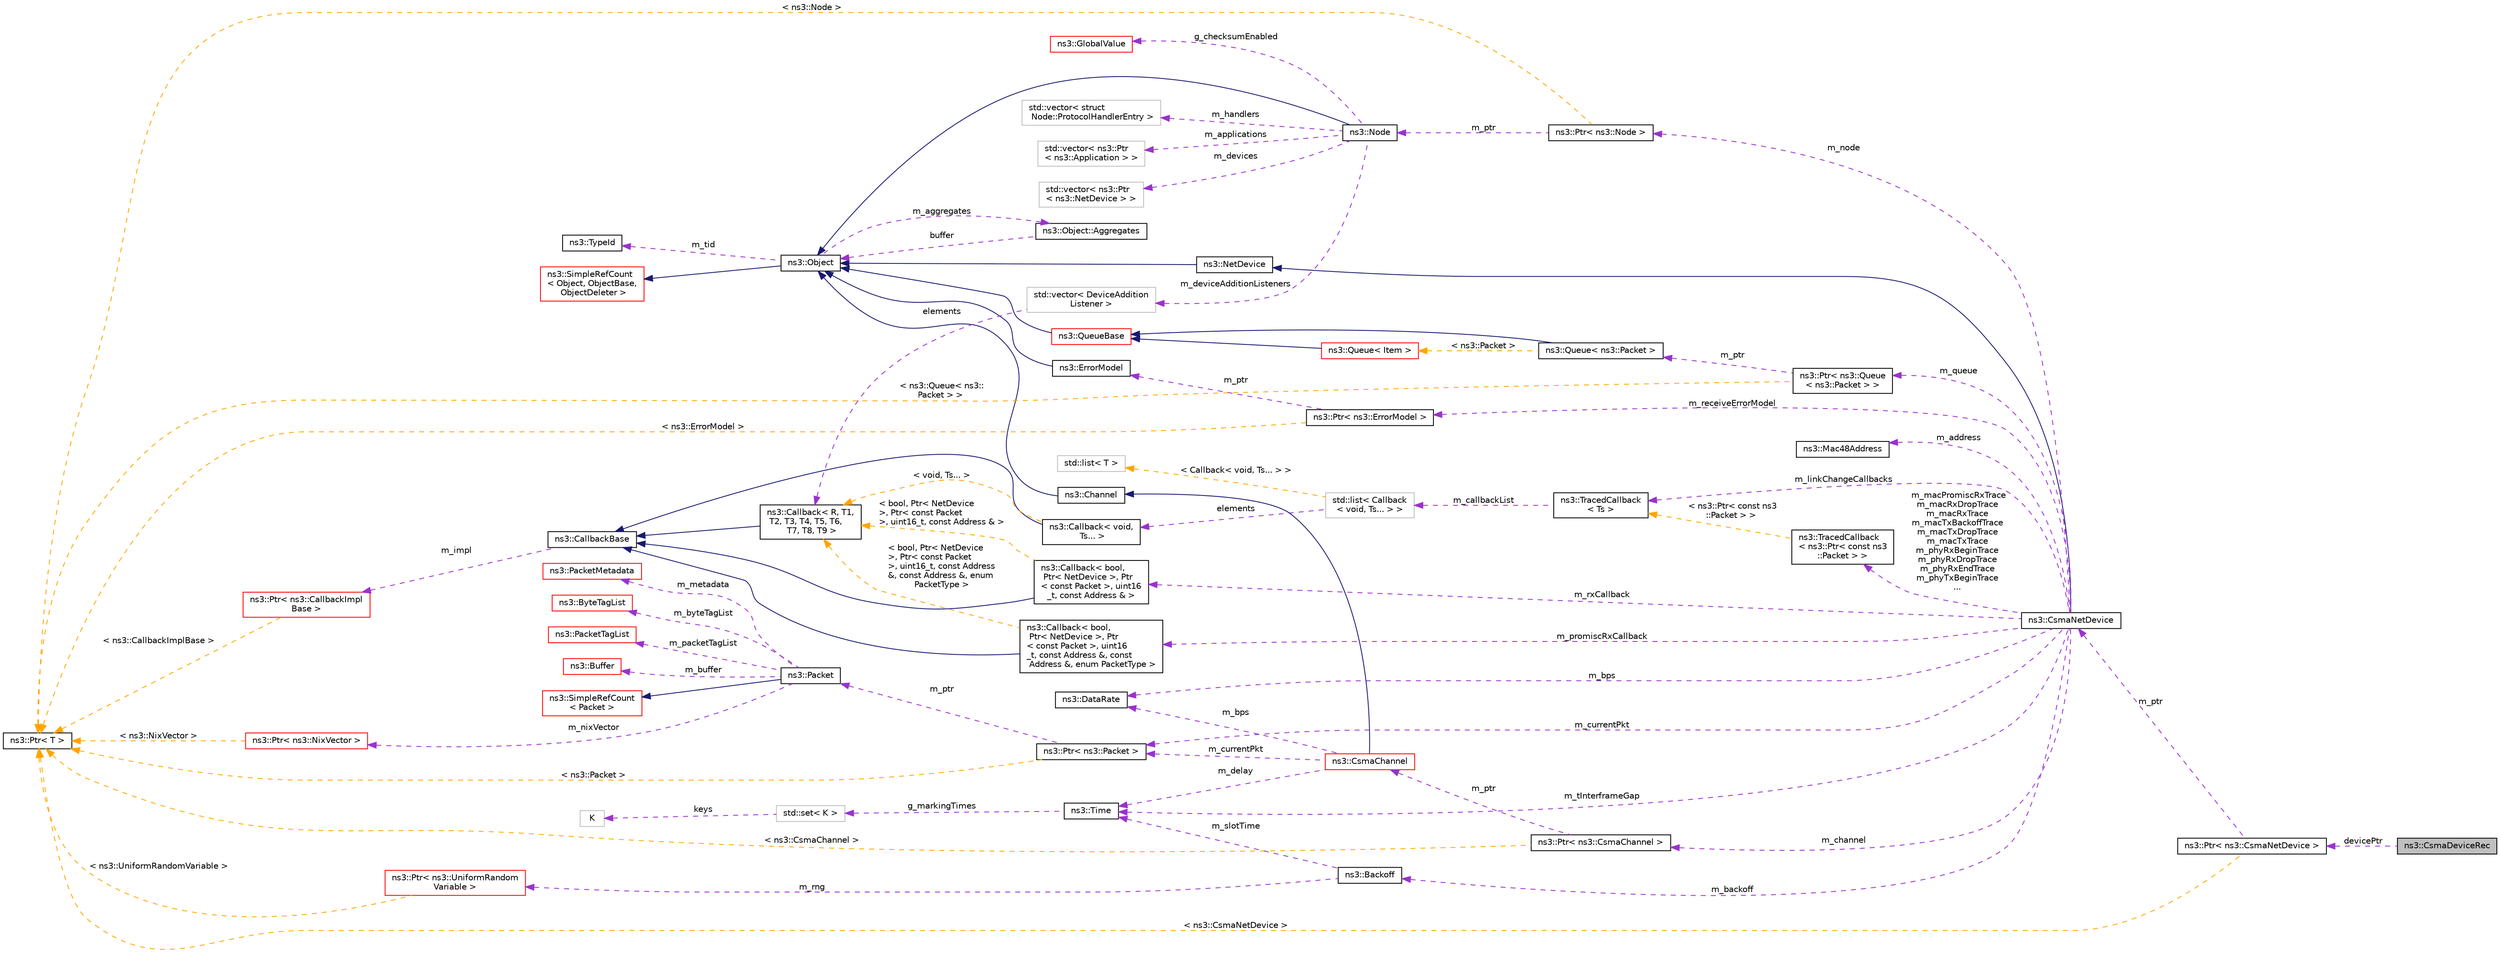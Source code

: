 digraph "ns3::CsmaDeviceRec"
{
 // LATEX_PDF_SIZE
  edge [fontname="Helvetica",fontsize="10",labelfontname="Helvetica",labelfontsize="10"];
  node [fontname="Helvetica",fontsize="10",shape=record];
  rankdir="LR";
  Node1 [label="ns3::CsmaDeviceRec",height=0.2,width=0.4,color="black", fillcolor="grey75", style="filled", fontcolor="black",tooltip="CsmaNetDevice Record."];
  Node2 -> Node1 [dir="back",color="darkorchid3",fontsize="10",style="dashed",label=" devicePtr" ,fontname="Helvetica"];
  Node2 [label="ns3::Ptr\< ns3::CsmaNetDevice \>",height=0.2,width=0.4,color="black", fillcolor="white", style="filled",URL="$classns3_1_1_ptr.html",tooltip=" "];
  Node3 -> Node2 [dir="back",color="darkorchid3",fontsize="10",style="dashed",label=" m_ptr" ,fontname="Helvetica"];
  Node3 [label="ns3::CsmaNetDevice",height=0.2,width=0.4,color="black", fillcolor="white", style="filled",URL="$classns3_1_1_csma_net_device.html",tooltip="A Device for a Csma Network Link."];
  Node4 -> Node3 [dir="back",color="midnightblue",fontsize="10",style="solid",fontname="Helvetica"];
  Node4 [label="ns3::NetDevice",height=0.2,width=0.4,color="black", fillcolor="white", style="filled",URL="$classns3_1_1_net_device.html",tooltip="Network layer to device interface."];
  Node5 -> Node4 [dir="back",color="midnightblue",fontsize="10",style="solid",fontname="Helvetica"];
  Node5 [label="ns3::Object",height=0.2,width=0.4,color="black", fillcolor="white", style="filled",URL="$classns3_1_1_object.html",tooltip="A base class which provides memory management and object aggregation."];
  Node6 -> Node5 [dir="back",color="midnightblue",fontsize="10",style="solid",fontname="Helvetica"];
  Node6 [label="ns3::SimpleRefCount\l\< Object, ObjectBase,\l ObjectDeleter \>",height=0.2,width=0.4,color="red", fillcolor="white", style="filled",URL="$classns3_1_1_simple_ref_count.html",tooltip=" "];
  Node10 -> Node5 [dir="back",color="darkorchid3",fontsize="10",style="dashed",label=" m_tid" ,fontname="Helvetica"];
  Node10 [label="ns3::TypeId",height=0.2,width=0.4,color="black", fillcolor="white", style="filled",URL="$classns3_1_1_type_id.html",tooltip="a unique identifier for an interface."];
  Node11 -> Node5 [dir="back",color="darkorchid3",fontsize="10",style="dashed",label=" m_aggregates" ,fontname="Helvetica"];
  Node11 [label="ns3::Object::Aggregates",height=0.2,width=0.4,color="black", fillcolor="white", style="filled",URL="$structns3_1_1_object_1_1_aggregates.html",tooltip="The list of Objects aggregated to this one."];
  Node5 -> Node11 [dir="back",color="darkorchid3",fontsize="10",style="dashed",label=" buffer" ,fontname="Helvetica"];
  Node12 -> Node3 [dir="back",color="darkorchid3",fontsize="10",style="dashed",label=" m_address" ,fontname="Helvetica"];
  Node12 [label="ns3::Mac48Address",height=0.2,width=0.4,color="black", fillcolor="white", style="filled",URL="$classns3_1_1_mac48_address.html",tooltip="an EUI-48 address"];
  Node13 -> Node3 [dir="back",color="darkorchid3",fontsize="10",style="dashed",label=" m_macPromiscRxTrace\nm_macRxDropTrace\nm_macRxTrace\nm_macTxBackoffTrace\nm_macTxDropTrace\nm_macTxTrace\nm_phyRxBeginTrace\nm_phyRxDropTrace\nm_phyRxEndTrace\nm_phyTxBeginTrace\n..." ,fontname="Helvetica"];
  Node13 [label="ns3::TracedCallback\l\< ns3::Ptr\< const ns3\l::Packet \> \>",height=0.2,width=0.4,color="black", fillcolor="white", style="filled",URL="$classns3_1_1_traced_callback.html",tooltip=" "];
  Node14 -> Node13 [dir="back",color="orange",fontsize="10",style="dashed",label=" \< ns3::Ptr\< const ns3\l::Packet \> \>" ,fontname="Helvetica"];
  Node14 [label="ns3::TracedCallback\l\< Ts \>",height=0.2,width=0.4,color="black", fillcolor="white", style="filled",URL="$classns3_1_1_traced_callback.html",tooltip="Forward calls to a chain of Callback."];
  Node15 -> Node14 [dir="back",color="darkorchid3",fontsize="10",style="dashed",label=" m_callbackList" ,fontname="Helvetica"];
  Node15 [label="std::list\< Callback\l\< void, Ts... \> \>",height=0.2,width=0.4,color="grey75", fillcolor="white", style="filled",tooltip=" "];
  Node16 -> Node15 [dir="back",color="darkorchid3",fontsize="10",style="dashed",label=" elements" ,fontname="Helvetica"];
  Node16 [label="ns3::Callback\< void,\l Ts... \>",height=0.2,width=0.4,color="black", fillcolor="white", style="filled",URL="$classns3_1_1_callback.html",tooltip=" "];
  Node17 -> Node16 [dir="back",color="midnightblue",fontsize="10",style="solid",fontname="Helvetica"];
  Node17 [label="ns3::CallbackBase",height=0.2,width=0.4,color="black", fillcolor="white", style="filled",URL="$classns3_1_1_callback_base.html",tooltip="Base class for Callback class."];
  Node18 -> Node17 [dir="back",color="darkorchid3",fontsize="10",style="dashed",label=" m_impl" ,fontname="Helvetica"];
  Node18 [label="ns3::Ptr\< ns3::CallbackImpl\lBase \>",height=0.2,width=0.4,color="red", fillcolor="white", style="filled",URL="$classns3_1_1_ptr.html",tooltip=" "];
  Node21 -> Node18 [dir="back",color="orange",fontsize="10",style="dashed",label=" \< ns3::CallbackImplBase \>" ,fontname="Helvetica"];
  Node21 [label="ns3::Ptr\< T \>",height=0.2,width=0.4,color="black", fillcolor="white", style="filled",URL="$classns3_1_1_ptr.html",tooltip="Smart pointer class similar to boost::intrusive_ptr."];
  Node22 -> Node16 [dir="back",color="orange",fontsize="10",style="dashed",label=" \< void, Ts... \>" ,fontname="Helvetica"];
  Node22 [label="ns3::Callback\< R, T1,\l T2, T3, T4, T5, T6,\l T7, T8, T9 \>",height=0.2,width=0.4,color="black", fillcolor="white", style="filled",URL="$classns3_1_1_callback.html",tooltip="Callback template class."];
  Node17 -> Node22 [dir="back",color="midnightblue",fontsize="10",style="solid",fontname="Helvetica"];
  Node23 -> Node15 [dir="back",color="orange",fontsize="10",style="dashed",label=" \< Callback\< void, Ts... \> \>" ,fontname="Helvetica"];
  Node23 [label="std::list\< T \>",height=0.2,width=0.4,color="grey75", fillcolor="white", style="filled",tooltip=" "];
  Node25 -> Node3 [dir="back",color="darkorchid3",fontsize="10",style="dashed",label=" m_bps" ,fontname="Helvetica"];
  Node25 [label="ns3::DataRate",height=0.2,width=0.4,color="black", fillcolor="white", style="filled",URL="$classns3_1_1_data_rate.html",tooltip="Class for representing data rates."];
  Node26 -> Node3 [dir="back",color="darkorchid3",fontsize="10",style="dashed",label=" m_promiscRxCallback" ,fontname="Helvetica"];
  Node26 [label="ns3::Callback\< bool,\l Ptr\< NetDevice \>, Ptr\l\< const Packet \>, uint16\l_t, const Address &, const\l Address &, enum PacketType \>",height=0.2,width=0.4,color="black", fillcolor="white", style="filled",URL="$classns3_1_1_callback.html",tooltip=" "];
  Node17 -> Node26 [dir="back",color="midnightblue",fontsize="10",style="solid",fontname="Helvetica"];
  Node22 -> Node26 [dir="back",color="orange",fontsize="10",style="dashed",label=" \< bool, Ptr\< NetDevice\l \>, Ptr\< const Packet\l \>, uint16_t, const Address\l &, const Address &, enum\l PacketType \>" ,fontname="Helvetica"];
  Node27 -> Node3 [dir="back",color="darkorchid3",fontsize="10",style="dashed",label=" m_node" ,fontname="Helvetica"];
  Node27 [label="ns3::Ptr\< ns3::Node \>",height=0.2,width=0.4,color="black", fillcolor="white", style="filled",URL="$classns3_1_1_ptr.html",tooltip=" "];
  Node28 -> Node27 [dir="back",color="darkorchid3",fontsize="10",style="dashed",label=" m_ptr" ,fontname="Helvetica"];
  Node28 [label="ns3::Node",height=0.2,width=0.4,color="black", fillcolor="white", style="filled",URL="$classns3_1_1_node.html",tooltip="A network Node."];
  Node5 -> Node28 [dir="back",color="midnightblue",fontsize="10",style="solid",fontname="Helvetica"];
  Node29 -> Node28 [dir="back",color="darkorchid3",fontsize="10",style="dashed",label=" m_applications" ,fontname="Helvetica"];
  Node29 [label="std::vector\< ns3::Ptr\l\< ns3::Application \> \>",height=0.2,width=0.4,color="grey75", fillcolor="white", style="filled",tooltip=" "];
  Node40 -> Node28 [dir="back",color="darkorchid3",fontsize="10",style="dashed",label=" m_devices" ,fontname="Helvetica"];
  Node40 [label="std::vector\< ns3::Ptr\l\< ns3::NetDevice \> \>",height=0.2,width=0.4,color="grey75", fillcolor="white", style="filled",tooltip=" "];
  Node42 -> Node28 [dir="back",color="darkorchid3",fontsize="10",style="dashed",label=" g_checksumEnabled" ,fontname="Helvetica"];
  Node42 [label="ns3::GlobalValue",height=0.2,width=0.4,color="red", fillcolor="white", style="filled",URL="$classns3_1_1_global_value.html",tooltip="Hold a so-called 'global value'."];
  Node51 -> Node28 [dir="back",color="darkorchid3",fontsize="10",style="dashed",label=" m_handlers" ,fontname="Helvetica"];
  Node51 [label="std::vector\< struct\l Node::ProtocolHandlerEntry \>",height=0.2,width=0.4,color="grey75", fillcolor="white", style="filled",tooltip=" "];
  Node54 -> Node28 [dir="back",color="darkorchid3",fontsize="10",style="dashed",label=" m_deviceAdditionListeners" ,fontname="Helvetica"];
  Node54 [label="std::vector\< DeviceAddition\lListener \>",height=0.2,width=0.4,color="grey75", fillcolor="white", style="filled",tooltip=" "];
  Node22 -> Node54 [dir="back",color="darkorchid3",fontsize="10",style="dashed",label=" elements" ,fontname="Helvetica"];
  Node21 -> Node27 [dir="back",color="orange",fontsize="10",style="dashed",label=" \< ns3::Node \>" ,fontname="Helvetica"];
  Node14 -> Node3 [dir="back",color="darkorchid3",fontsize="10",style="dashed",label=" m_linkChangeCallbacks" ,fontname="Helvetica"];
  Node55 -> Node3 [dir="back",color="darkorchid3",fontsize="10",style="dashed",label=" m_rxCallback" ,fontname="Helvetica"];
  Node55 [label="ns3::Callback\< bool,\l Ptr\< NetDevice \>, Ptr\l\< const Packet \>, uint16\l_t, const Address & \>",height=0.2,width=0.4,color="black", fillcolor="white", style="filled",URL="$classns3_1_1_callback.html",tooltip=" "];
  Node17 -> Node55 [dir="back",color="midnightblue",fontsize="10",style="solid",fontname="Helvetica"];
  Node22 -> Node55 [dir="back",color="orange",fontsize="10",style="dashed",label=" \< bool, Ptr\< NetDevice\l \>, Ptr\< const Packet\l \>, uint16_t, const Address & \>" ,fontname="Helvetica"];
  Node36 -> Node3 [dir="back",color="darkorchid3",fontsize="10",style="dashed",label=" m_tInterframeGap" ,fontname="Helvetica"];
  Node36 [label="ns3::Time",height=0.2,width=0.4,color="black", fillcolor="white", style="filled",URL="$classns3_1_1_time.html",tooltip="Simulation virtual time values and global simulation resolution."];
  Node37 -> Node36 [dir="back",color="darkorchid3",fontsize="10",style="dashed",label=" g_markingTimes" ,fontname="Helvetica"];
  Node37 [label="std::set\< K \>",height=0.2,width=0.4,color="grey75", fillcolor="white", style="filled",tooltip=" "];
  Node38 -> Node37 [dir="back",color="darkorchid3",fontsize="10",style="dashed",label=" keys" ,fontname="Helvetica"];
  Node38 [label="K",height=0.2,width=0.4,color="grey75", fillcolor="white", style="filled",tooltip=" "];
  Node56 -> Node3 [dir="back",color="darkorchid3",fontsize="10",style="dashed",label=" m_currentPkt" ,fontname="Helvetica"];
  Node56 [label="ns3::Ptr\< ns3::Packet \>",height=0.2,width=0.4,color="black", fillcolor="white", style="filled",URL="$classns3_1_1_ptr.html",tooltip=" "];
  Node57 -> Node56 [dir="back",color="darkorchid3",fontsize="10",style="dashed",label=" m_ptr" ,fontname="Helvetica"];
  Node57 [label="ns3::Packet",height=0.2,width=0.4,color="black", fillcolor="white", style="filled",URL="$classns3_1_1_packet.html",tooltip="network packets"];
  Node58 -> Node57 [dir="back",color="midnightblue",fontsize="10",style="solid",fontname="Helvetica"];
  Node58 [label="ns3::SimpleRefCount\l\< Packet \>",height=0.2,width=0.4,color="red", fillcolor="white", style="filled",URL="$classns3_1_1_simple_ref_count.html",tooltip=" "];
  Node59 -> Node57 [dir="back",color="darkorchid3",fontsize="10",style="dashed",label=" m_nixVector" ,fontname="Helvetica"];
  Node59 [label="ns3::Ptr\< ns3::NixVector \>",height=0.2,width=0.4,color="red", fillcolor="white", style="filled",URL="$classns3_1_1_ptr.html",tooltip=" "];
  Node21 -> Node59 [dir="back",color="orange",fontsize="10",style="dashed",label=" \< ns3::NixVector \>" ,fontname="Helvetica"];
  Node63 -> Node57 [dir="back",color="darkorchid3",fontsize="10",style="dashed",label=" m_metadata" ,fontname="Helvetica"];
  Node63 [label="ns3::PacketMetadata",height=0.2,width=0.4,color="red", fillcolor="white", style="filled",URL="$classns3_1_1_packet_metadata.html",tooltip="Handle packet metadata about packet headers and trailers."];
  Node66 -> Node57 [dir="back",color="darkorchid3",fontsize="10",style="dashed",label=" m_byteTagList" ,fontname="Helvetica"];
  Node66 [label="ns3::ByteTagList",height=0.2,width=0.4,color="red", fillcolor="white", style="filled",URL="$classns3_1_1_byte_tag_list.html",tooltip="keep track of the byte tags stored in a packet."];
  Node68 -> Node57 [dir="back",color="darkorchid3",fontsize="10",style="dashed",label=" m_packetTagList" ,fontname="Helvetica"];
  Node68 [label="ns3::PacketTagList",height=0.2,width=0.4,color="red", fillcolor="white", style="filled",URL="$classns3_1_1_packet_tag_list.html",tooltip="List of the packet tags stored in a packet."];
  Node70 -> Node57 [dir="back",color="darkorchid3",fontsize="10",style="dashed",label=" m_buffer" ,fontname="Helvetica"];
  Node70 [label="ns3::Buffer",height=0.2,width=0.4,color="red", fillcolor="white", style="filled",URL="$classns3_1_1_buffer.html",tooltip="automatically resized byte buffer"];
  Node21 -> Node56 [dir="back",color="orange",fontsize="10",style="dashed",label=" \< ns3::Packet \>" ,fontname="Helvetica"];
  Node73 -> Node3 [dir="back",color="darkorchid3",fontsize="10",style="dashed",label=" m_queue" ,fontname="Helvetica"];
  Node73 [label="ns3::Ptr\< ns3::Queue\l\< ns3::Packet \> \>",height=0.2,width=0.4,color="black", fillcolor="white", style="filled",URL="$classns3_1_1_ptr.html",tooltip=" "];
  Node74 -> Node73 [dir="back",color="darkorchid3",fontsize="10",style="dashed",label=" m_ptr" ,fontname="Helvetica"];
  Node74 [label="ns3::Queue\< ns3::Packet \>",height=0.2,width=0.4,color="black", fillcolor="white", style="filled",URL="$classns3_1_1_queue.html",tooltip=" "];
  Node75 -> Node74 [dir="back",color="midnightblue",fontsize="10",style="solid",fontname="Helvetica"];
  Node75 [label="ns3::QueueBase",height=0.2,width=0.4,color="red", fillcolor="white", style="filled",URL="$classns3_1_1_queue_base.html",tooltip="Abstract base class for packet Queues."];
  Node5 -> Node75 [dir="back",color="midnightblue",fontsize="10",style="solid",fontname="Helvetica"];
  Node80 -> Node74 [dir="back",color="orange",fontsize="10",style="dashed",label=" \< ns3::Packet \>" ,fontname="Helvetica"];
  Node80 [label="ns3::Queue\< Item \>",height=0.2,width=0.4,color="red", fillcolor="white", style="filled",URL="$classns3_1_1_queue.html",tooltip="Template class for packet Queues."];
  Node75 -> Node80 [dir="back",color="midnightblue",fontsize="10",style="solid",fontname="Helvetica"];
  Node21 -> Node73 [dir="back",color="orange",fontsize="10",style="dashed",label=" \< ns3::Queue\< ns3::\lPacket \> \>" ,fontname="Helvetica"];
  Node84 -> Node3 [dir="back",color="darkorchid3",fontsize="10",style="dashed",label=" m_channel" ,fontname="Helvetica"];
  Node84 [label="ns3::Ptr\< ns3::CsmaChannel \>",height=0.2,width=0.4,color="black", fillcolor="white", style="filled",URL="$classns3_1_1_ptr.html",tooltip=" "];
  Node85 -> Node84 [dir="back",color="darkorchid3",fontsize="10",style="dashed",label=" m_ptr" ,fontname="Helvetica"];
  Node85 [label="ns3::CsmaChannel",height=0.2,width=0.4,color="red", fillcolor="white", style="filled",URL="$classns3_1_1_csma_channel.html",tooltip="Csma Channel."];
  Node86 -> Node85 [dir="back",color="midnightblue",fontsize="10",style="solid",fontname="Helvetica"];
  Node86 [label="ns3::Channel",height=0.2,width=0.4,color="black", fillcolor="white", style="filled",URL="$classns3_1_1_channel.html",tooltip="Abstract Channel Base Class."];
  Node5 -> Node86 [dir="back",color="midnightblue",fontsize="10",style="solid",fontname="Helvetica"];
  Node25 -> Node85 [dir="back",color="darkorchid3",fontsize="10",style="dashed",label=" m_bps" ,fontname="Helvetica"];
  Node36 -> Node85 [dir="back",color="darkorchid3",fontsize="10",style="dashed",label=" m_delay" ,fontname="Helvetica"];
  Node56 -> Node85 [dir="back",color="darkorchid3",fontsize="10",style="dashed",label=" m_currentPkt" ,fontname="Helvetica"];
  Node21 -> Node84 [dir="back",color="orange",fontsize="10",style="dashed",label=" \< ns3::CsmaChannel \>" ,fontname="Helvetica"];
  Node88 -> Node3 [dir="back",color="darkorchid3",fontsize="10",style="dashed",label=" m_receiveErrorModel" ,fontname="Helvetica"];
  Node88 [label="ns3::Ptr\< ns3::ErrorModel \>",height=0.2,width=0.4,color="black", fillcolor="white", style="filled",URL="$classns3_1_1_ptr.html",tooltip=" "];
  Node89 -> Node88 [dir="back",color="darkorchid3",fontsize="10",style="dashed",label=" m_ptr" ,fontname="Helvetica"];
  Node89 [label="ns3::ErrorModel",height=0.2,width=0.4,color="black", fillcolor="white", style="filled",URL="$classns3_1_1_error_model.html",tooltip="General error model that can be used to corrupt packets."];
  Node5 -> Node89 [dir="back",color="midnightblue",fontsize="10",style="solid",fontname="Helvetica"];
  Node21 -> Node88 [dir="back",color="orange",fontsize="10",style="dashed",label=" \< ns3::ErrorModel \>" ,fontname="Helvetica"];
  Node90 -> Node3 [dir="back",color="darkorchid3",fontsize="10",style="dashed",label=" m_backoff" ,fontname="Helvetica"];
  Node90 [label="ns3::Backoff",height=0.2,width=0.4,color="black", fillcolor="white", style="filled",URL="$classns3_1_1_backoff.html",tooltip="The backoff class is used for calculating backoff times when many net devices can write to the same c..."];
  Node36 -> Node90 [dir="back",color="darkorchid3",fontsize="10",style="dashed",label=" m_slotTime" ,fontname="Helvetica"];
  Node91 -> Node90 [dir="back",color="darkorchid3",fontsize="10",style="dashed",label=" m_rng" ,fontname="Helvetica"];
  Node91 [label="ns3::Ptr\< ns3::UniformRandom\lVariable \>",height=0.2,width=0.4,color="red", fillcolor="white", style="filled",URL="$classns3_1_1_ptr.html",tooltip=" "];
  Node21 -> Node91 [dir="back",color="orange",fontsize="10",style="dashed",label=" \< ns3::UniformRandomVariable \>" ,fontname="Helvetica"];
  Node21 -> Node2 [dir="back",color="orange",fontsize="10",style="dashed",label=" \< ns3::CsmaNetDevice \>" ,fontname="Helvetica"];
}
